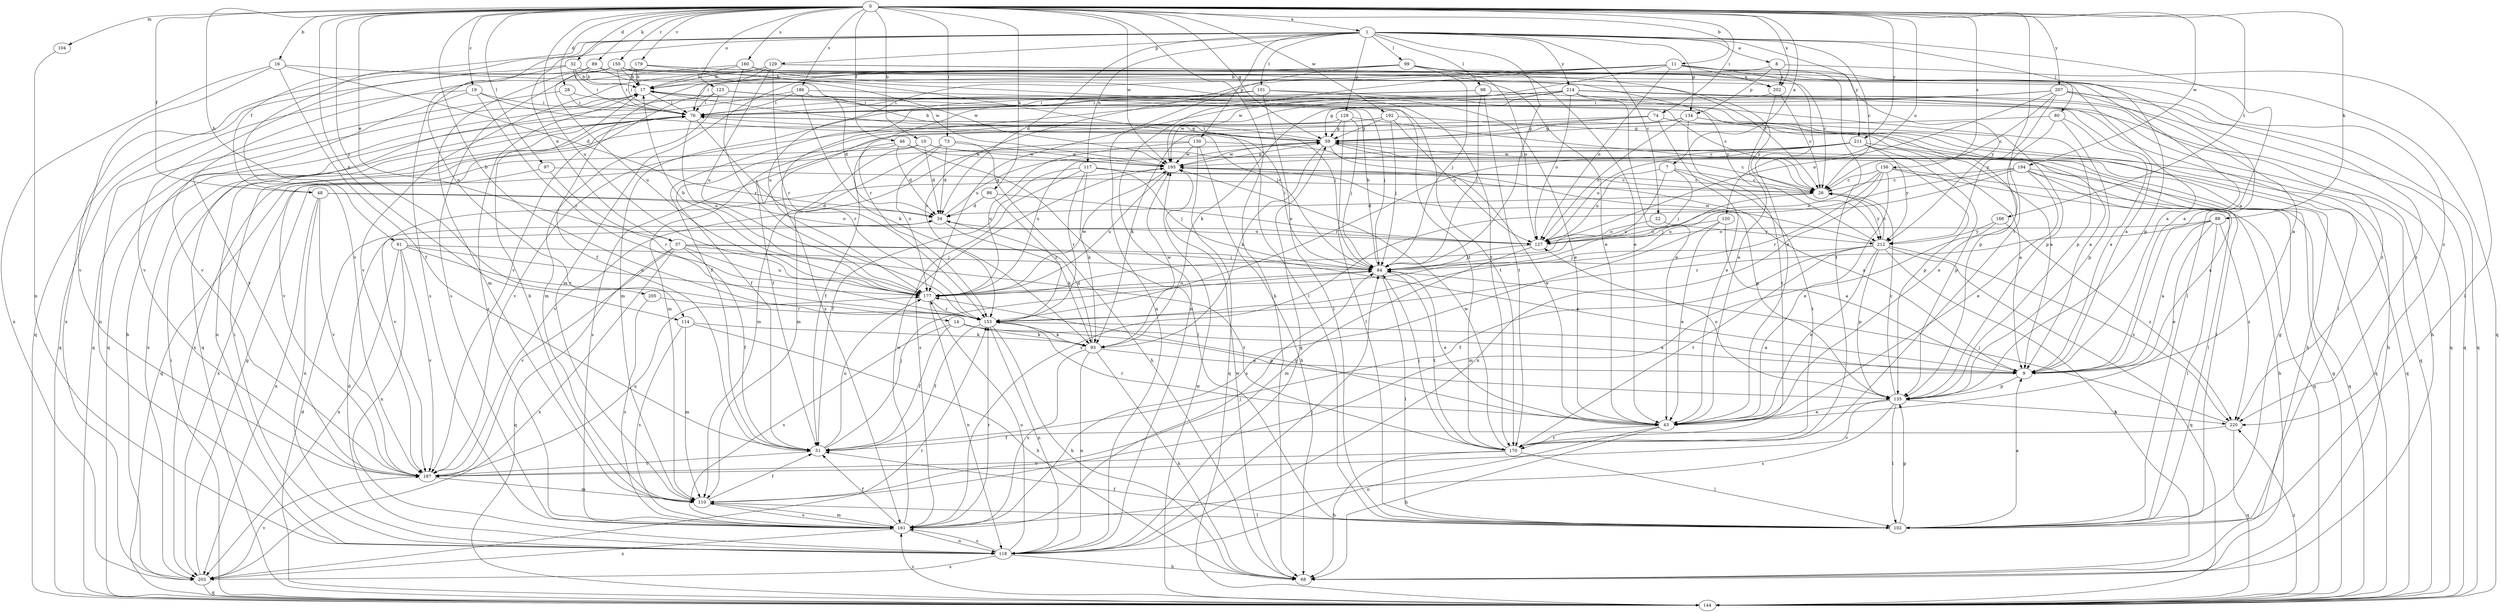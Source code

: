 strict digraph  {
0;
1;
7;
8;
9;
10;
11;
14;
16;
17;
19;
22;
26;
28;
32;
34;
37;
43;
46;
48;
51;
59;
61;
68;
73;
74;
76;
80;
84;
86;
88;
89;
93;
97;
98;
99;
101;
102;
104;
110;
114;
117;
118;
120;
123;
127;
128;
129;
130;
134;
135;
144;
150;
153;
156;
160;
161;
166;
170;
177;
179;
186;
187;
192;
194;
195;
202;
203;
205;
207;
211;
212;
214;
220;
0 -> 1  [label=a];
0 -> 7  [label=a];
0 -> 10  [label=b];
0 -> 11  [label=b];
0 -> 14  [label=b];
0 -> 16  [label=b];
0 -> 19  [label=c];
0 -> 28  [label=d];
0 -> 32  [label=d];
0 -> 37  [label=e];
0 -> 46  [label=f];
0 -> 48  [label=f];
0 -> 59  [label=g];
0 -> 61  [label=h];
0 -> 68  [label=h];
0 -> 73  [label=i];
0 -> 74  [label=i];
0 -> 86  [label=k];
0 -> 88  [label=k];
0 -> 89  [label=k];
0 -> 97  [label=l];
0 -> 104  [label=m];
0 -> 114  [label=n];
0 -> 120  [label=o];
0 -> 123  [label=o];
0 -> 150  [label=r];
0 -> 156  [label=s];
0 -> 160  [label=s];
0 -> 166  [label=t];
0 -> 170  [label=t];
0 -> 177  [label=u];
0 -> 179  [label=v];
0 -> 186  [label=v];
0 -> 192  [label=w];
0 -> 194  [label=w];
0 -> 195  [label=w];
0 -> 202  [label=x];
0 -> 205  [label=y];
0 -> 207  [label=y];
0 -> 211  [label=y];
1 -> 8  [label=a];
1 -> 9  [label=a];
1 -> 22  [label=c];
1 -> 26  [label=c];
1 -> 34  [label=d];
1 -> 37  [label=e];
1 -> 48  [label=f];
1 -> 80  [label=j];
1 -> 84  [label=j];
1 -> 98  [label=l];
1 -> 99  [label=l];
1 -> 101  [label=l];
1 -> 114  [label=n];
1 -> 117  [label=n];
1 -> 128  [label=p];
1 -> 129  [label=p];
1 -> 130  [label=p];
1 -> 134  [label=p];
1 -> 187  [label=v];
1 -> 211  [label=y];
1 -> 214  [label=z];
7 -> 26  [label=c];
7 -> 84  [label=j];
7 -> 127  [label=o];
7 -> 170  [label=t];
7 -> 177  [label=u];
8 -> 17  [label=b];
8 -> 102  [label=l];
8 -> 134  [label=p];
8 -> 202  [label=x];
9 -> 135  [label=p];
10 -> 34  [label=d];
10 -> 110  [label=m];
10 -> 135  [label=p];
10 -> 144  [label=q];
10 -> 195  [label=w];
11 -> 43  [label=e];
11 -> 118  [label=n];
11 -> 127  [label=o];
11 -> 135  [label=p];
11 -> 153  [label=r];
11 -> 170  [label=t];
11 -> 177  [label=u];
11 -> 187  [label=v];
11 -> 195  [label=w];
11 -> 202  [label=x];
11 -> 212  [label=y];
14 -> 9  [label=a];
14 -> 51  [label=f];
14 -> 93  [label=k];
14 -> 135  [label=p];
14 -> 161  [label=s];
16 -> 34  [label=d];
16 -> 51  [label=f];
16 -> 187  [label=v];
16 -> 202  [label=x];
16 -> 203  [label=x];
17 -> 76  [label=i];
17 -> 84  [label=j];
17 -> 144  [label=q];
17 -> 161  [label=s];
19 -> 76  [label=i];
19 -> 84  [label=j];
19 -> 144  [label=q];
19 -> 153  [label=r];
19 -> 187  [label=v];
22 -> 127  [label=o];
22 -> 212  [label=y];
26 -> 34  [label=d];
26 -> 84  [label=j];
26 -> 212  [label=y];
28 -> 26  [label=c];
28 -> 76  [label=i];
28 -> 118  [label=n];
32 -> 17  [label=b];
32 -> 76  [label=i];
32 -> 161  [label=s];
32 -> 170  [label=t];
32 -> 187  [label=v];
34 -> 59  [label=g];
34 -> 93  [label=k];
34 -> 127  [label=o];
37 -> 9  [label=a];
37 -> 51  [label=f];
37 -> 84  [label=j];
37 -> 144  [label=q];
37 -> 170  [label=t];
37 -> 177  [label=u];
37 -> 187  [label=v];
37 -> 203  [label=x];
43 -> 68  [label=h];
43 -> 118  [label=n];
43 -> 153  [label=r];
43 -> 170  [label=t];
43 -> 177  [label=u];
46 -> 34  [label=d];
46 -> 51  [label=f];
46 -> 102  [label=l];
46 -> 161  [label=s];
46 -> 195  [label=w];
48 -> 34  [label=d];
48 -> 118  [label=n];
48 -> 127  [label=o];
48 -> 187  [label=v];
48 -> 203  [label=x];
51 -> 84  [label=j];
51 -> 177  [label=u];
51 -> 187  [label=v];
59 -> 17  [label=b];
59 -> 43  [label=e];
59 -> 76  [label=i];
59 -> 93  [label=k];
59 -> 102  [label=l];
59 -> 144  [label=q];
59 -> 195  [label=w];
61 -> 84  [label=j];
61 -> 118  [label=n];
61 -> 153  [label=r];
61 -> 177  [label=u];
61 -> 187  [label=v];
61 -> 203  [label=x];
68 -> 195  [label=w];
73 -> 34  [label=d];
73 -> 68  [label=h];
73 -> 110  [label=m];
73 -> 177  [label=u];
73 -> 195  [label=w];
74 -> 9  [label=a];
74 -> 43  [label=e];
74 -> 51  [label=f];
74 -> 59  [label=g];
74 -> 68  [label=h];
74 -> 93  [label=k];
76 -> 59  [label=g];
76 -> 118  [label=n];
76 -> 153  [label=r];
76 -> 177  [label=u];
76 -> 187  [label=v];
76 -> 203  [label=x];
80 -> 9  [label=a];
80 -> 43  [label=e];
80 -> 59  [label=g];
80 -> 135  [label=p];
84 -> 17  [label=b];
84 -> 43  [label=e];
84 -> 76  [label=i];
84 -> 102  [label=l];
84 -> 170  [label=t];
84 -> 177  [label=u];
86 -> 34  [label=d];
86 -> 127  [label=o];
86 -> 153  [label=r];
88 -> 9  [label=a];
88 -> 43  [label=e];
88 -> 102  [label=l];
88 -> 127  [label=o];
88 -> 153  [label=r];
88 -> 220  [label=z];
89 -> 17  [label=b];
89 -> 26  [label=c];
89 -> 177  [label=u];
89 -> 195  [label=w];
89 -> 203  [label=x];
93 -> 9  [label=a];
93 -> 34  [label=d];
93 -> 68  [label=h];
93 -> 118  [label=n];
93 -> 161  [label=s];
93 -> 195  [label=w];
97 -> 26  [label=c];
97 -> 153  [label=r];
97 -> 203  [label=x];
98 -> 76  [label=i];
98 -> 84  [label=j];
98 -> 110  [label=m];
98 -> 144  [label=q];
98 -> 170  [label=t];
99 -> 17  [label=b];
99 -> 43  [label=e];
99 -> 76  [label=i];
99 -> 84  [label=j];
99 -> 102  [label=l];
99 -> 110  [label=m];
99 -> 118  [label=n];
99 -> 127  [label=o];
99 -> 144  [label=q];
101 -> 43  [label=e];
101 -> 76  [label=i];
101 -> 102  [label=l];
101 -> 135  [label=p];
101 -> 153  [label=r];
102 -> 9  [label=a];
102 -> 51  [label=f];
102 -> 59  [label=g];
102 -> 135  [label=p];
104 -> 118  [label=n];
110 -> 17  [label=b];
110 -> 51  [label=f];
110 -> 102  [label=l];
110 -> 161  [label=s];
114 -> 68  [label=h];
114 -> 93  [label=k];
114 -> 110  [label=m];
114 -> 161  [label=s];
117 -> 9  [label=a];
117 -> 26  [label=c];
117 -> 51  [label=f];
117 -> 84  [label=j];
117 -> 93  [label=k];
117 -> 153  [label=r];
117 -> 161  [label=s];
118 -> 34  [label=d];
118 -> 59  [label=g];
118 -> 68  [label=h];
118 -> 76  [label=i];
118 -> 84  [label=j];
118 -> 161  [label=s];
118 -> 177  [label=u];
118 -> 203  [label=x];
120 -> 9  [label=a];
120 -> 43  [label=e];
120 -> 127  [label=o];
120 -> 161  [label=s];
123 -> 9  [label=a];
123 -> 76  [label=i];
123 -> 84  [label=j];
123 -> 110  [label=m];
123 -> 144  [label=q];
123 -> 170  [label=t];
127 -> 84  [label=j];
127 -> 110  [label=m];
128 -> 26  [label=c];
128 -> 59  [label=g];
128 -> 84  [label=j];
128 -> 102  [label=l];
128 -> 203  [label=x];
129 -> 17  [label=b];
129 -> 26  [label=c];
129 -> 51  [label=f];
129 -> 153  [label=r];
129 -> 177  [label=u];
129 -> 187  [label=v];
129 -> 220  [label=z];
130 -> 26  [label=c];
130 -> 68  [label=h];
130 -> 144  [label=q];
130 -> 177  [label=u];
130 -> 187  [label=v];
130 -> 195  [label=w];
134 -> 59  [label=g];
134 -> 68  [label=h];
134 -> 110  [label=m];
134 -> 127  [label=o];
134 -> 144  [label=q];
134 -> 170  [label=t];
135 -> 26  [label=c];
135 -> 43  [label=e];
135 -> 102  [label=l];
135 -> 127  [label=o];
135 -> 161  [label=s];
135 -> 187  [label=v];
135 -> 220  [label=z];
144 -> 34  [label=d];
144 -> 59  [label=g];
144 -> 76  [label=i];
144 -> 161  [label=s];
144 -> 195  [label=w];
144 -> 220  [label=z];
150 -> 9  [label=a];
150 -> 17  [label=b];
150 -> 76  [label=i];
150 -> 110  [label=m];
150 -> 144  [label=q];
150 -> 195  [label=w];
150 -> 212  [label=y];
153 -> 9  [label=a];
153 -> 51  [label=f];
153 -> 68  [label=h];
153 -> 93  [label=k];
153 -> 118  [label=n];
156 -> 26  [label=c];
156 -> 43  [label=e];
156 -> 102  [label=l];
156 -> 118  [label=n];
156 -> 127  [label=o];
156 -> 144  [label=q];
156 -> 153  [label=r];
160 -> 17  [label=b];
160 -> 43  [label=e];
160 -> 153  [label=r];
160 -> 170  [label=t];
160 -> 187  [label=v];
161 -> 51  [label=f];
161 -> 84  [label=j];
161 -> 110  [label=m];
161 -> 118  [label=n];
161 -> 153  [label=r];
161 -> 195  [label=w];
161 -> 203  [label=x];
166 -> 110  [label=m];
166 -> 212  [label=y];
166 -> 220  [label=z];
170 -> 68  [label=h];
170 -> 84  [label=j];
170 -> 102  [label=l];
170 -> 187  [label=v];
170 -> 195  [label=w];
177 -> 17  [label=b];
177 -> 118  [label=n];
177 -> 153  [label=r];
177 -> 195  [label=w];
179 -> 9  [label=a];
179 -> 17  [label=b];
179 -> 76  [label=i];
179 -> 102  [label=l];
179 -> 161  [label=s];
179 -> 212  [label=y];
186 -> 34  [label=d];
186 -> 76  [label=i];
186 -> 93  [label=k];
186 -> 135  [label=p];
186 -> 144  [label=q];
187 -> 110  [label=m];
187 -> 177  [label=u];
192 -> 9  [label=a];
192 -> 51  [label=f];
192 -> 59  [label=g];
192 -> 84  [label=j];
192 -> 127  [label=o];
192 -> 187  [label=v];
194 -> 9  [label=a];
194 -> 26  [label=c];
194 -> 43  [label=e];
194 -> 68  [label=h];
194 -> 144  [label=q];
194 -> 161  [label=s];
194 -> 177  [label=u];
195 -> 26  [label=c];
195 -> 59  [label=g];
195 -> 135  [label=p];
195 -> 177  [label=u];
195 -> 187  [label=v];
202 -> 26  [label=c];
202 -> 43  [label=e];
202 -> 76  [label=i];
203 -> 17  [label=b];
203 -> 59  [label=g];
203 -> 144  [label=q];
203 -> 153  [label=r];
203 -> 187  [label=v];
205 -> 153  [label=r];
205 -> 161  [label=s];
207 -> 9  [label=a];
207 -> 26  [label=c];
207 -> 76  [label=i];
207 -> 93  [label=k];
207 -> 127  [label=o];
207 -> 144  [label=q];
207 -> 212  [label=y];
207 -> 220  [label=z];
211 -> 9  [label=a];
211 -> 127  [label=o];
211 -> 135  [label=p];
211 -> 144  [label=q];
211 -> 153  [label=r];
211 -> 177  [label=u];
211 -> 195  [label=w];
211 -> 212  [label=y];
212 -> 26  [label=c];
212 -> 43  [label=e];
212 -> 51  [label=f];
212 -> 68  [label=h];
212 -> 84  [label=j];
212 -> 135  [label=p];
212 -> 144  [label=q];
212 -> 170  [label=t];
212 -> 195  [label=w];
212 -> 220  [label=z];
214 -> 43  [label=e];
214 -> 51  [label=f];
214 -> 59  [label=g];
214 -> 68  [label=h];
214 -> 76  [label=i];
214 -> 102  [label=l];
214 -> 127  [label=o];
214 -> 135  [label=p];
214 -> 144  [label=q];
214 -> 161  [label=s];
214 -> 177  [label=u];
214 -> 195  [label=w];
214 -> 220  [label=z];
220 -> 51  [label=f];
220 -> 84  [label=j];
220 -> 144  [label=q];
}
